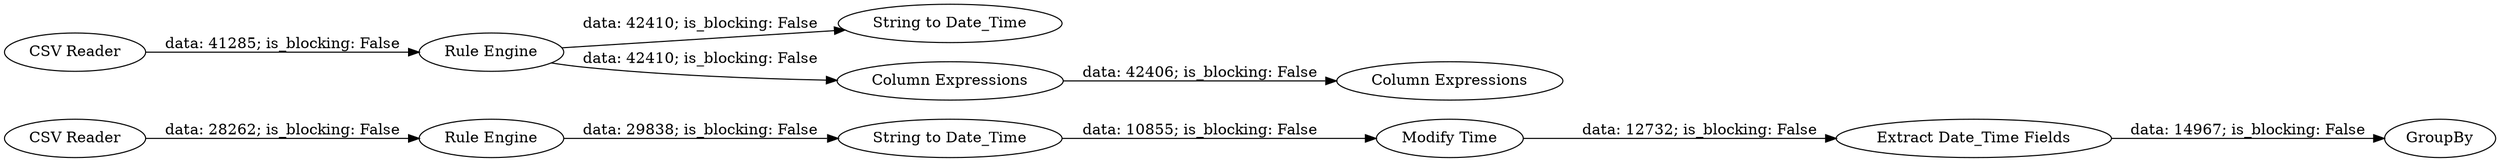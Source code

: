 digraph {
	"7222222731093530424_11" [label=GroupBy]
	"7222222731093530424_1" [label="CSV Reader"]
	"7222222731093530424_6" [label="Column Expressions"]
	"7222222731093530424_2" [label="CSV Reader"]
	"7222222731093530424_10" [label="Extract Date_Time Fields"]
	"7222222731093530424_8" [label="String to Date_Time"]
	"7222222731093530424_4" [label="String to Date_Time"]
	"7222222731093530424_3" [label="Rule Engine"]
	"7222222731093530424_5" [label="Column Expressions"]
	"7222222731093530424_9" [label="Modify Time"]
	"7222222731093530424_7" [label="Rule Engine"]
	"7222222731093530424_7" -> "7222222731093530424_8" [label="data: 29838; is_blocking: False"]
	"7222222731093530424_1" -> "7222222731093530424_3" [label="data: 41285; is_blocking: False"]
	"7222222731093530424_2" -> "7222222731093530424_7" [label="data: 28262; is_blocking: False"]
	"7222222731093530424_8" -> "7222222731093530424_9" [label="data: 10855; is_blocking: False"]
	"7222222731093530424_5" -> "7222222731093530424_6" [label="data: 42406; is_blocking: False"]
	"7222222731093530424_3" -> "7222222731093530424_4" [label="data: 42410; is_blocking: False"]
	"7222222731093530424_9" -> "7222222731093530424_10" [label="data: 12732; is_blocking: False"]
	"7222222731093530424_3" -> "7222222731093530424_5" [label="data: 42410; is_blocking: False"]
	"7222222731093530424_10" -> "7222222731093530424_11" [label="data: 14967; is_blocking: False"]
	rankdir=LR
}
